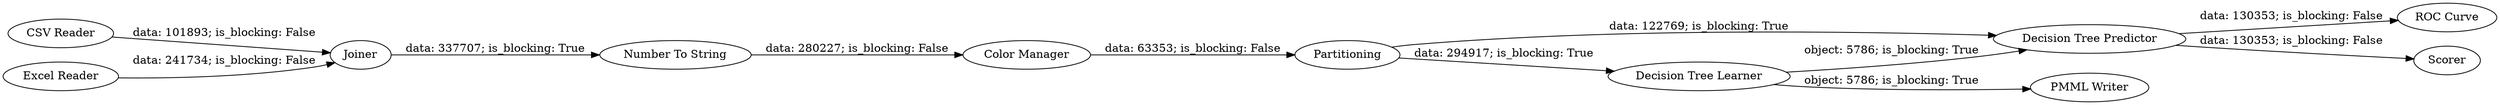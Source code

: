 digraph {
	"-3544743306350712924_9" [label="Decision Tree Predictor"]
	"-3544743306350712924_3" [label=Joiner]
	"-3544743306350712924_5" [label="Color Manager"]
	"-3544743306350712924_1" [label="CSV Reader"]
	"-3544743306350712924_6" [label=Partitioning]
	"-3544743306350712924_4" [label="Number To String"]
	"-3544743306350712924_2" [label="Excel Reader"]
	"-3544743306350712924_10" [label="ROC Curve"]
	"-3544743306350712924_8" [label="PMML Writer"]
	"-3544743306350712924_11" [label=Scorer]
	"-3544743306350712924_7" [label="Decision Tree Learner"]
	"-3544743306350712924_7" -> "-3544743306350712924_9" [label="object: 5786; is_blocking: True"]
	"-3544743306350712924_7" -> "-3544743306350712924_8" [label="object: 5786; is_blocking: True"]
	"-3544743306350712924_3" -> "-3544743306350712924_4" [label="data: 337707; is_blocking: True"]
	"-3544743306350712924_9" -> "-3544743306350712924_11" [label="data: 130353; is_blocking: False"]
	"-3544743306350712924_5" -> "-3544743306350712924_6" [label="data: 63353; is_blocking: False"]
	"-3544743306350712924_1" -> "-3544743306350712924_3" [label="data: 101893; is_blocking: False"]
	"-3544743306350712924_4" -> "-3544743306350712924_5" [label="data: 280227; is_blocking: False"]
	"-3544743306350712924_9" -> "-3544743306350712924_10" [label="data: 130353; is_blocking: False"]
	"-3544743306350712924_6" -> "-3544743306350712924_7" [label="data: 294917; is_blocking: True"]
	"-3544743306350712924_2" -> "-3544743306350712924_3" [label="data: 241734; is_blocking: False"]
	"-3544743306350712924_6" -> "-3544743306350712924_9" [label="data: 122769; is_blocking: True"]
	rankdir=LR
}
